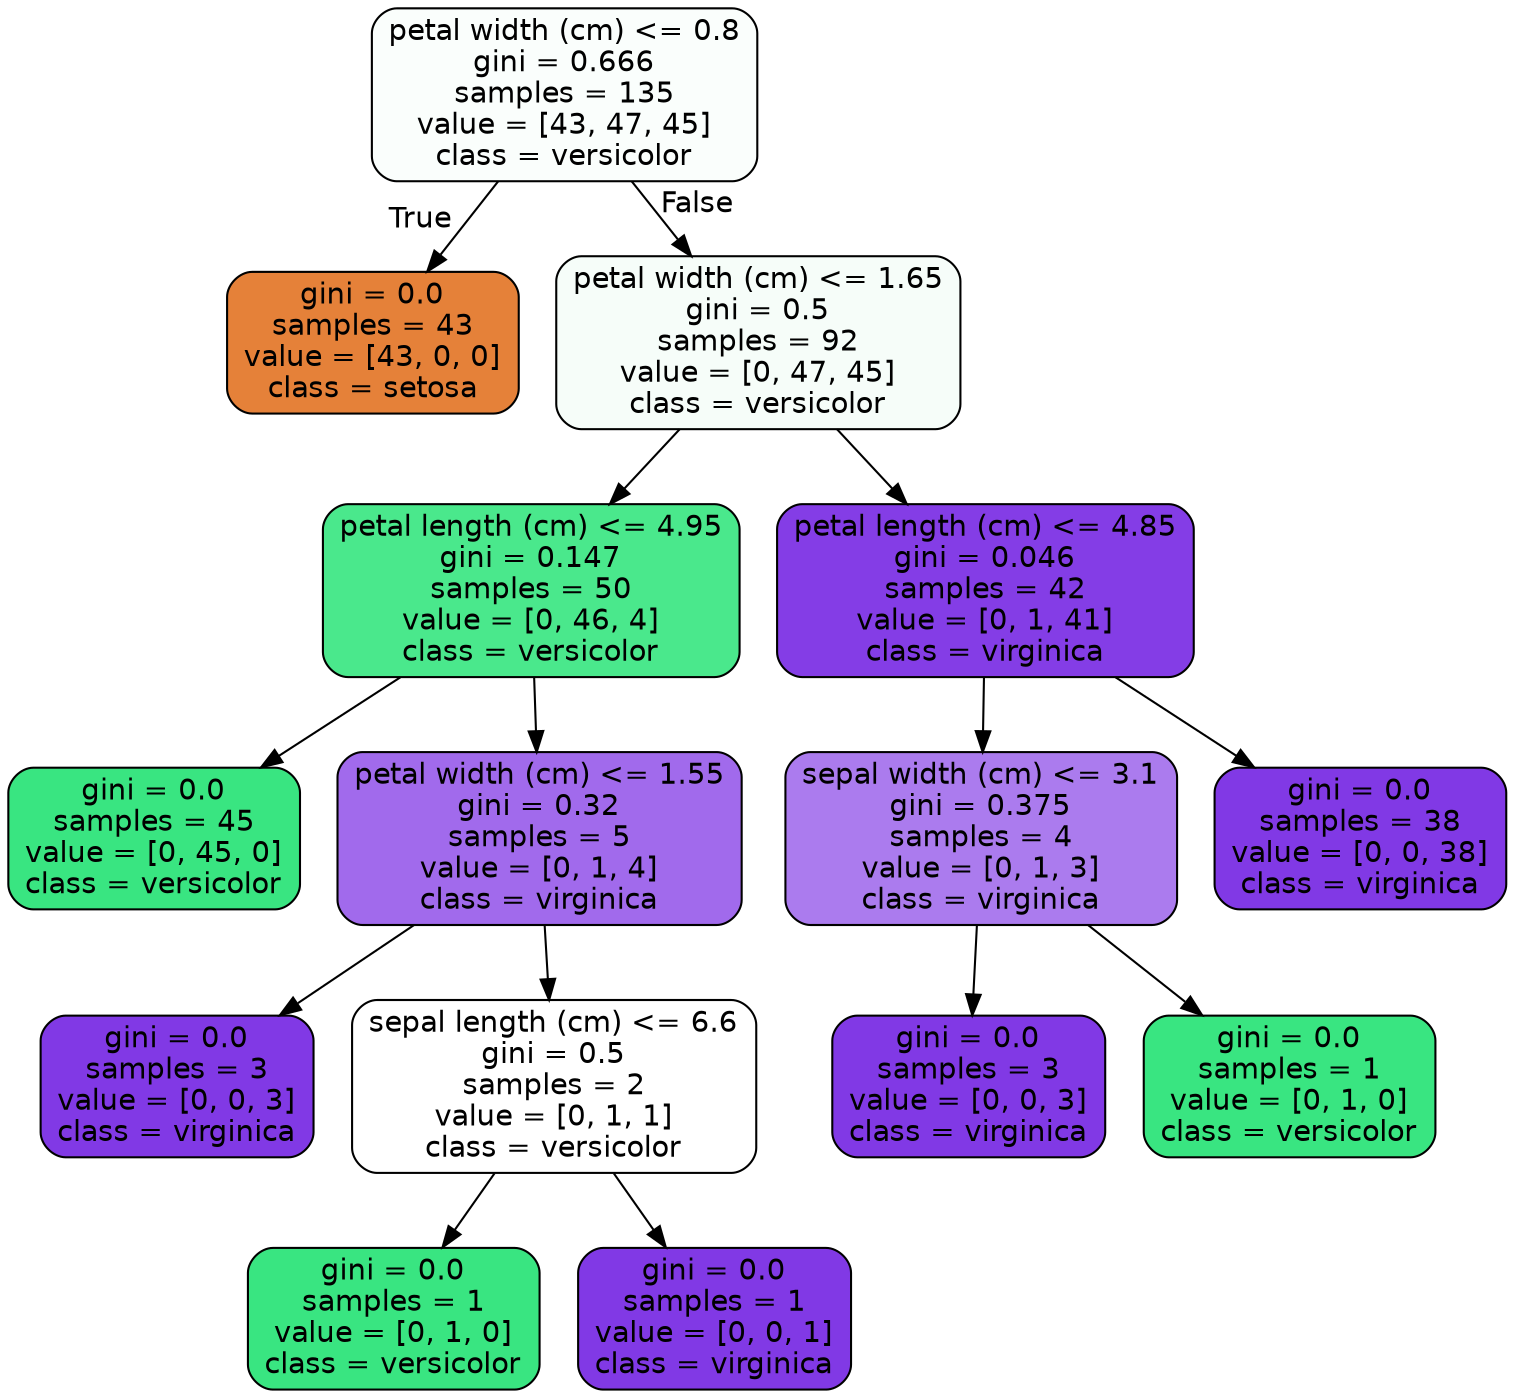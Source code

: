 digraph Tree {
node [shape=box, style="filled, rounded", color="black", fontname=helvetica] ;
edge [fontname=helvetica] ;
0 [label="petal width (cm) <= 0.8\ngini = 0.666\nsamples = 135\nvalue = [43, 47, 45]\nclass = versicolor", fillcolor="#39e58106"] ;
1 [label="gini = 0.0\nsamples = 43\nvalue = [43, 0, 0]\nclass = setosa", fillcolor="#e58139ff"] ;
0 -> 1 [labeldistance=2.5, labelangle=45, headlabel="True"] ;
2 [label="petal width (cm) <= 1.65\ngini = 0.5\nsamples = 92\nvalue = [0, 47, 45]\nclass = versicolor", fillcolor="#39e5810b"] ;
0 -> 2 [labeldistance=2.5, labelangle=-45, headlabel="False"] ;
3 [label="petal length (cm) <= 4.95\ngini = 0.147\nsamples = 50\nvalue = [0, 46, 4]\nclass = versicolor", fillcolor="#39e581e9"] ;
2 -> 3 ;
4 [label="gini = 0.0\nsamples = 45\nvalue = [0, 45, 0]\nclass = versicolor", fillcolor="#39e581ff"] ;
3 -> 4 ;
5 [label="petal width (cm) <= 1.55\ngini = 0.32\nsamples = 5\nvalue = [0, 1, 4]\nclass = virginica", fillcolor="#8139e5bf"] ;
3 -> 5 ;
6 [label="gini = 0.0\nsamples = 3\nvalue = [0, 0, 3]\nclass = virginica", fillcolor="#8139e5ff"] ;
5 -> 6 ;
7 [label="sepal length (cm) <= 6.6\ngini = 0.5\nsamples = 2\nvalue = [0, 1, 1]\nclass = versicolor", fillcolor="#39e58100"] ;
5 -> 7 ;
8 [label="gini = 0.0\nsamples = 1\nvalue = [0, 1, 0]\nclass = versicolor", fillcolor="#39e581ff"] ;
7 -> 8 ;
9 [label="gini = 0.0\nsamples = 1\nvalue = [0, 0, 1]\nclass = virginica", fillcolor="#8139e5ff"] ;
7 -> 9 ;
10 [label="petal length (cm) <= 4.85\ngini = 0.046\nsamples = 42\nvalue = [0, 1, 41]\nclass = virginica", fillcolor="#8139e5f9"] ;
2 -> 10 ;
11 [label="sepal width (cm) <= 3.1\ngini = 0.375\nsamples = 4\nvalue = [0, 1, 3]\nclass = virginica", fillcolor="#8139e5aa"] ;
10 -> 11 ;
12 [label="gini = 0.0\nsamples = 3\nvalue = [0, 0, 3]\nclass = virginica", fillcolor="#8139e5ff"] ;
11 -> 12 ;
13 [label="gini = 0.0\nsamples = 1\nvalue = [0, 1, 0]\nclass = versicolor", fillcolor="#39e581ff"] ;
11 -> 13 ;
14 [label="gini = 0.0\nsamples = 38\nvalue = [0, 0, 38]\nclass = virginica", fillcolor="#8139e5ff"] ;
10 -> 14 ;
}